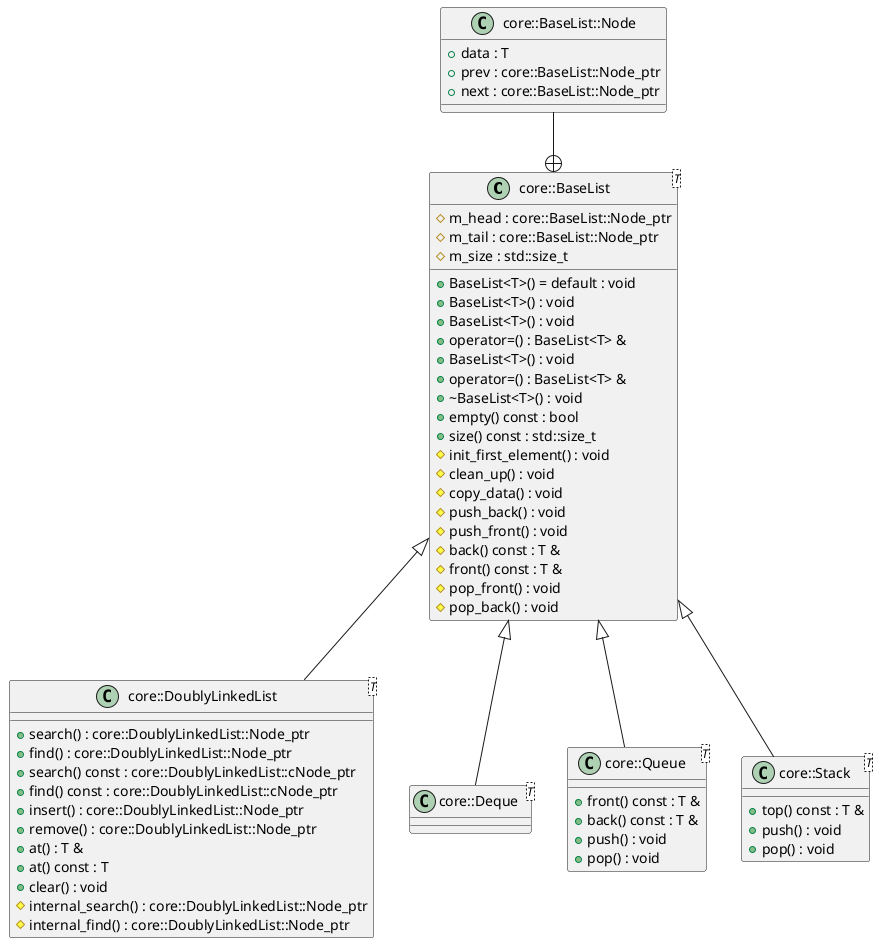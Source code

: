 @startuml
class "core::BaseList<T>" as C_0001210299381800214398
class C_0001210299381800214398 {
+BaseList<T>() = default : void
+BaseList<T>() : void
+BaseList<T>() : void
+operator=() : BaseList<T> &
+BaseList<T>() : void
+operator=() : BaseList<T> &
+~BaseList<T>() : void
+empty() const : bool
+size() const : std::size_t
#init_first_element() : void
#clean_up() : void
#copy_data() : void
#push_back() : void
#push_front() : void
#back() const : T &
#front() const : T &
#pop_front() : void
#pop_back() : void
#m_head : core::BaseList::Node_ptr
#m_tail : core::BaseList::Node_ptr
#m_size : std::size_t
}
class "core::BaseList::Node" as C_0001587911644946356933
class C_0001587911644946356933 {
+data : T
+prev : core::BaseList::Node_ptr
+next : core::BaseList::Node_ptr
}
class "core::DoublyLinkedList<T>" as C_0001119460634631637164
class C_0001119460634631637164 {
+search() : core::DoublyLinkedList::Node_ptr
+find() : core::DoublyLinkedList::Node_ptr
+search() const : core::DoublyLinkedList::cNode_ptr
+find() const : core::DoublyLinkedList::cNode_ptr
+insert() : core::DoublyLinkedList::Node_ptr
+remove() : core::DoublyLinkedList::Node_ptr
+at() : T &
+at() const : T
+clear() : void
#internal_search() : core::DoublyLinkedList::Node_ptr
#internal_find() : core::DoublyLinkedList::Node_ptr
}
class "core::Deque<T>" as C_0000733147301305978309
class C_0000733147301305978309 {
}
class "core::Queue<T>" as C_0000416676988419608080
class C_0000416676988419608080 {
+front() const : T &
+back() const : T &
+push() : void
+pop() : void
}
class "core::Stack<T>" as C_0001172801259125092779
class C_0001172801259125092779 {
+top() const : T &
+push() : void
+pop() : void
}
C_0001587911644946356933 --+ C_0001210299381800214398
C_0001210299381800214398 <|-- C_0001119460634631637164
C_0001210299381800214398 <|-- C_0000733147301305978309
C_0001210299381800214398 <|-- C_0000416676988419608080
C_0001210299381800214398 <|-- C_0001172801259125092779

'Generated with clang-uml, version 0.3.4
'LLVM version Ubuntu clang version 15.0.7
@enduml
